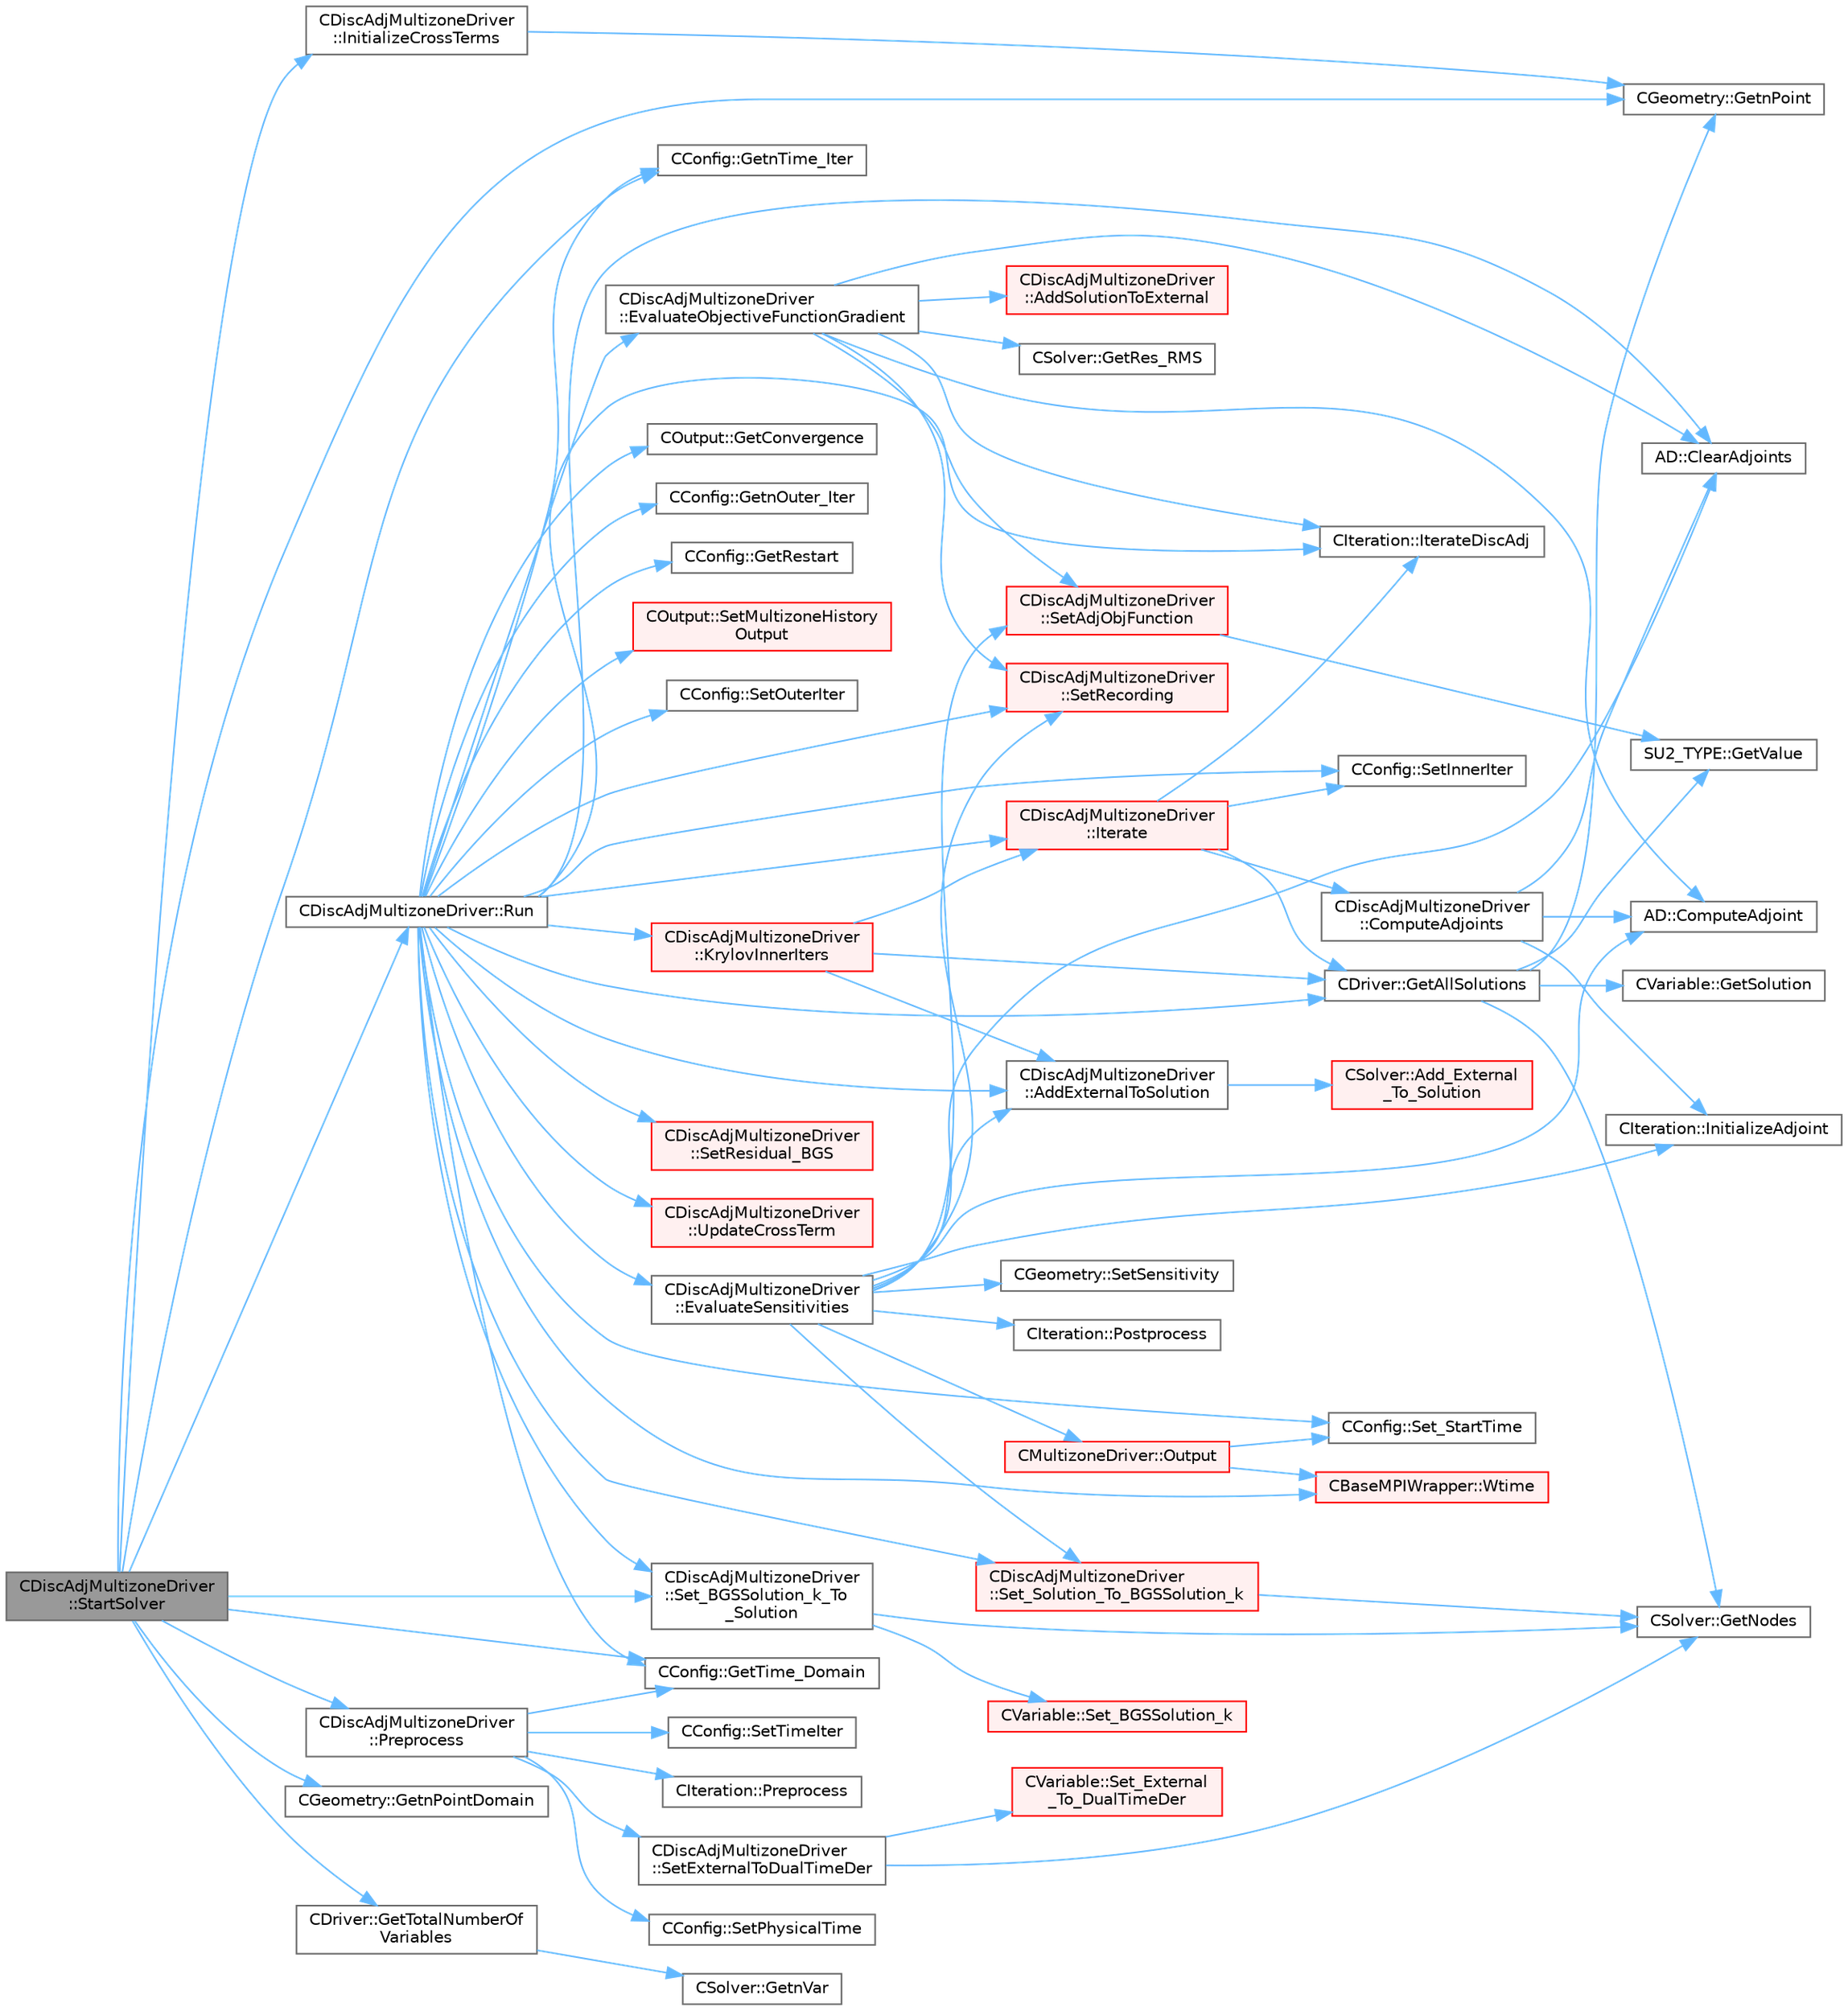 digraph "CDiscAdjMultizoneDriver::StartSolver"
{
 // LATEX_PDF_SIZE
  bgcolor="transparent";
  edge [fontname=Helvetica,fontsize=10,labelfontname=Helvetica,labelfontsize=10];
  node [fontname=Helvetica,fontsize=10,shape=box,height=0.2,width=0.4];
  rankdir="LR";
  Node1 [id="Node000001",label="CDiscAdjMultizoneDriver\l::StartSolver",height=0.2,width=0.4,color="gray40", fillcolor="grey60", style="filled", fontcolor="black",tooltip="[Overload] Launch the computation for discrete adjoint multizone problems."];
  Node1 -> Node2 [id="edge1_Node000001_Node000002",color="steelblue1",style="solid",tooltip=" "];
  Node2 [id="Node000002",label="CGeometry::GetnPoint",height=0.2,width=0.4,color="grey40", fillcolor="white", style="filled",URL="$classCGeometry.html#a275fb07cd99ab79d7a04b4862280169d",tooltip="Get number of points."];
  Node1 -> Node3 [id="edge2_Node000001_Node000003",color="steelblue1",style="solid",tooltip=" "];
  Node3 [id="Node000003",label="CGeometry::GetnPointDomain",height=0.2,width=0.4,color="grey40", fillcolor="white", style="filled",URL="$classCGeometry.html#ac84179060bbac1fe5e856ea3da850b6e",tooltip="Get number of real points (that belong to the domain)."];
  Node1 -> Node4 [id="edge3_Node000001_Node000004",color="steelblue1",style="solid",tooltip=" "];
  Node4 [id="Node000004",label="CConfig::GetnTime_Iter",height=0.2,width=0.4,color="grey40", fillcolor="white", style="filled",URL="$classCConfig.html#a22b101932c391aea5173975130f488fd",tooltip="Get the number of time iterations."];
  Node1 -> Node5 [id="edge4_Node000001_Node000005",color="steelblue1",style="solid",tooltip=" "];
  Node5 [id="Node000005",label="CConfig::GetTime_Domain",height=0.2,width=0.4,color="grey40", fillcolor="white", style="filled",URL="$classCConfig.html#a85d2e3cf43b77c63642c40c235b853f3",tooltip="Check if the multizone problem is solved for time domain."];
  Node1 -> Node6 [id="edge5_Node000001_Node000006",color="steelblue1",style="solid",tooltip=" "];
  Node6 [id="Node000006",label="CDriver::GetTotalNumberOf\lVariables",height=0.2,width=0.4,color="grey40", fillcolor="white", style="filled",URL="$classCDriver.html#a05b0b42d3a06f92f6c8a645bc9a5927d",tooltip="Sum the number of primal or adjoint variables for all solvers in a given zone."];
  Node6 -> Node7 [id="edge6_Node000006_Node000007",color="steelblue1",style="solid",tooltip=" "];
  Node7 [id="Node000007",label="CSolver::GetnVar",height=0.2,width=0.4,color="grey40", fillcolor="white", style="filled",URL="$classCSolver.html#a0d5dd4e8f99684cfcc50560fd6684c35",tooltip="Get the number of variables of the problem."];
  Node1 -> Node8 [id="edge7_Node000001_Node000008",color="steelblue1",style="solid",tooltip=" "];
  Node8 [id="Node000008",label="CDiscAdjMultizoneDriver\l::InitializeCrossTerms",height=0.2,width=0.4,color="grey40", fillcolor="white", style="filled",URL="$classCDiscAdjMultizoneDriver.html#a70b3462df525277dc025b7aa51c2e502",tooltip="Setup the matrix of cross-terms. Allocate necessary memory and initialize to zero."];
  Node8 -> Node2 [id="edge8_Node000008_Node000002",color="steelblue1",style="solid",tooltip=" "];
  Node1 -> Node9 [id="edge9_Node000001_Node000009",color="steelblue1",style="solid",tooltip=" "];
  Node9 [id="Node000009",label="CDiscAdjMultizoneDriver\l::Preprocess",height=0.2,width=0.4,color="grey40", fillcolor="white", style="filled",URL="$classCDiscAdjMultizoneDriver.html#a9f35c0b26e3b325e4e0fef8ca8cc5b8c",tooltip="Preprocess the multizone iteration."];
  Node9 -> Node5 [id="edge10_Node000009_Node000005",color="steelblue1",style="solid",tooltip=" "];
  Node9 -> Node10 [id="edge11_Node000009_Node000010",color="steelblue1",style="solid",tooltip=" "];
  Node10 [id="Node000010",label="CIteration::Preprocess",height=0.2,width=0.4,color="grey40", fillcolor="white", style="filled",URL="$classCIteration.html#a2188de0627fe026e59b60b99bf3aa34d",tooltip="A virtual member."];
  Node9 -> Node11 [id="edge12_Node000009_Node000011",color="steelblue1",style="solid",tooltip=" "];
  Node11 [id="Node000011",label="CDiscAdjMultizoneDriver\l::SetExternalToDualTimeDer",height=0.2,width=0.4,color="grey40", fillcolor="white", style="filled",URL="$classCDiscAdjMultizoneDriver.html#a7599ea22350dd1027a77266916781d44",tooltip="Puts dual time derivative vector to External."];
  Node11 -> Node12 [id="edge13_Node000011_Node000012",color="steelblue1",style="solid",tooltip=" "];
  Node12 [id="Node000012",label="CSolver::GetNodes",height=0.2,width=0.4,color="grey40", fillcolor="white", style="filled",URL="$classCSolver.html#adb28ae3845a6b61cf764a8e9fe4b794e",tooltip="Allow outside access to the nodes of the solver, containing conservatives, primitives,..."];
  Node11 -> Node13 [id="edge14_Node000011_Node000013",color="steelblue1",style="solid",tooltip=" "];
  Node13 [id="Node000013",label="CVariable::Set_External\l_To_DualTimeDer",height=0.2,width=0.4,color="red", fillcolor="#FFF0F0", style="filled",URL="$classCVariable.html#a10d3582e2b305581c1e75f5fe43880fa",tooltip="Set Dual-time derivative contributions to the external."];
  Node9 -> Node18 [id="edge15_Node000009_Node000018",color="steelblue1",style="solid",tooltip=" "];
  Node18 [id="Node000018",label="CConfig::SetPhysicalTime",height=0.2,width=0.4,color="grey40", fillcolor="white", style="filled",URL="$classCConfig.html#a40da15666c94c59c6dff1ecda6f388fd",tooltip="Set the current physical time."];
  Node9 -> Node19 [id="edge16_Node000009_Node000019",color="steelblue1",style="solid",tooltip=" "];
  Node19 [id="Node000019",label="CConfig::SetTimeIter",height=0.2,width=0.4,color="grey40", fillcolor="white", style="filled",URL="$classCConfig.html#adacd509eaa7fb19fd3d89a9c6a51222e",tooltip="Set the current time iteration number."];
  Node1 -> Node20 [id="edge17_Node000001_Node000020",color="steelblue1",style="solid",tooltip=" "];
  Node20 [id="Node000020",label="CDiscAdjMultizoneDriver::Run",height=0.2,width=0.4,color="grey40", fillcolor="white", style="filled",URL="$classCDiscAdjMultizoneDriver.html#af996aecdb6d20aa4fc81c9b67295abf5",tooltip="[Overload] Run an discrete adjoint update of all solvers within multiple zones."];
  Node20 -> Node21 [id="edge18_Node000020_Node000021",color="steelblue1",style="solid",tooltip=" "];
  Node21 [id="Node000021",label="CDiscAdjMultizoneDriver\l::AddExternalToSolution",height=0.2,width=0.4,color="grey40", fillcolor="white", style="filled",URL="$classCDiscAdjMultizoneDriver.html#a3f1281a13573de3b1ba9acd367f23f80",tooltip="Add External_Old vector to Solution."];
  Node21 -> Node22 [id="edge19_Node000021_Node000022",color="steelblue1",style="solid",tooltip=" "];
  Node22 [id="Node000022",label="CSolver::Add_External\l_To_Solution",height=0.2,width=0.4,color="red", fillcolor="#FFF0F0", style="filled",URL="$classCSolver.html#a0ece4e9ec78dcbcb3b9d980f01f7b17c",tooltip="Add External to Solution vector."];
  Node20 -> Node26 [id="edge20_Node000020_Node000026",color="steelblue1",style="solid",tooltip=" "];
  Node26 [id="Node000026",label="AD::ClearAdjoints",height=0.2,width=0.4,color="grey40", fillcolor="white", style="filled",URL="$namespaceAD.html#a6ccf47c72e8115f9e31054b4c06271c4",tooltip="Clears the currently stored adjoints but keeps the computational graph."];
  Node20 -> Node27 [id="edge21_Node000020_Node000027",color="steelblue1",style="solid",tooltip=" "];
  Node27 [id="Node000027",label="CDiscAdjMultizoneDriver\l::EvaluateObjectiveFunctionGradient",height=0.2,width=0.4,color="grey40", fillcolor="white", style="filled",URL="$classCDiscAdjMultizoneDriver.html#a7a644ee8fc2141f2083b91afd2cab856",tooltip="Evaluate the gradient of the objective function and add to \"External\"."];
  Node27 -> Node28 [id="edge22_Node000027_Node000028",color="steelblue1",style="solid",tooltip=" "];
  Node28 [id="Node000028",label="CDiscAdjMultizoneDriver\l::AddSolutionToExternal",height=0.2,width=0.4,color="red", fillcolor="#FFF0F0", style="filled",URL="$classCDiscAdjMultizoneDriver.html#af87bb3b1389bed8051be0136f3e6c0c6",tooltip="Add Solution vector to External."];
  Node27 -> Node26 [id="edge23_Node000027_Node000026",color="steelblue1",style="solid",tooltip=" "];
  Node27 -> Node33 [id="edge24_Node000027_Node000033",color="steelblue1",style="solid",tooltip=" "];
  Node33 [id="Node000033",label="AD::ComputeAdjoint",height=0.2,width=0.4,color="grey40", fillcolor="white", style="filled",URL="$namespaceAD.html#a02ec06d93629cdd0724d268318d4dfe7",tooltip="Computes the adjoints, i.e. the derivatives of the output with respect to the input variables."];
  Node27 -> Node34 [id="edge25_Node000027_Node000034",color="steelblue1",style="solid",tooltip=" "];
  Node34 [id="Node000034",label="CSolver::GetRes_RMS",height=0.2,width=0.4,color="grey40", fillcolor="white", style="filled",URL="$classCSolver.html#a2e07e4867f2db7ac98c8332c9476c361",tooltip="Get the maximal residual, this is useful for the convergence history."];
  Node27 -> Node35 [id="edge26_Node000027_Node000035",color="steelblue1",style="solid",tooltip=" "];
  Node35 [id="Node000035",label="CIteration::IterateDiscAdj",height=0.2,width=0.4,color="grey40", fillcolor="white", style="filled",URL="$classCIteration.html#a12a5de315a443df924d6ff337ea819f3",tooltip="A virtual member."];
  Node27 -> Node36 [id="edge27_Node000027_Node000036",color="steelblue1",style="solid",tooltip=" "];
  Node36 [id="Node000036",label="CDiscAdjMultizoneDriver\l::SetAdjObjFunction",height=0.2,width=0.4,color="red", fillcolor="#FFF0F0", style="filled",URL="$classCDiscAdjMultizoneDriver.html#a249f7719c986035cde861eed2c61b4dd",tooltip="Initialize the adjoint value of the objective function."];
  Node36 -> Node40 [id="edge28_Node000036_Node000040",color="steelblue1",style="solid",tooltip=" "];
  Node40 [id="Node000040",label="SU2_TYPE::GetValue",height=0.2,width=0.4,color="grey40", fillcolor="white", style="filled",URL="$namespaceSU2__TYPE.html#adf52a59d6f4e578f7915ec9abbf7cb22",tooltip="Get the (primitive) value of the datatype (needs to be specialized for active types)."];
  Node27 -> Node43 [id="edge29_Node000027_Node000043",color="steelblue1",style="solid",tooltip=" "];
  Node43 [id="Node000043",label="CDiscAdjMultizoneDriver\l::SetRecording",height=0.2,width=0.4,color="red", fillcolor="#FFF0F0", style="filled",URL="$classCDiscAdjMultizoneDriver.html#a6858d2798084ac58973760b98cbc268d",tooltip="Record one iteration of the primal problem within each zone."];
  Node20 -> Node358 [id="edge30_Node000020_Node000358",color="steelblue1",style="solid",tooltip=" "];
  Node358 [id="Node000358",label="CDiscAdjMultizoneDriver\l::EvaluateSensitivities",height=0.2,width=0.4,color="grey40", fillcolor="white", style="filled",URL="$classCDiscAdjMultizoneDriver.html#a9d998fae109427a1061069800ad931c3",tooltip="Evaluate sensitivites for the current adjoint solution and output files."];
  Node358 -> Node21 [id="edge31_Node000358_Node000021",color="steelblue1",style="solid",tooltip=" "];
  Node358 -> Node26 [id="edge32_Node000358_Node000026",color="steelblue1",style="solid",tooltip=" "];
  Node358 -> Node33 [id="edge33_Node000358_Node000033",color="steelblue1",style="solid",tooltip=" "];
  Node358 -> Node359 [id="edge34_Node000358_Node000359",color="steelblue1",style="solid",tooltip=" "];
  Node359 [id="Node000359",label="CIteration::InitializeAdjoint",height=0.2,width=0.4,color="grey40", fillcolor="white", style="filled",URL="$classCIteration.html#a18fa7f7314e6b88f8c69e4fee4ba0f11",tooltip=" "];
  Node358 -> Node360 [id="edge35_Node000358_Node000360",color="steelblue1",style="solid",tooltip=" "];
  Node360 [id="Node000360",label="CMultizoneDriver::Output",height=0.2,width=0.4,color="red", fillcolor="#FFF0F0", style="filled",URL="$classCMultizoneDriver.html#ad9b12dc5194755d1a06023898b056bcb",tooltip="Output the solution in solution file."];
  Node360 -> Node362 [id="edge36_Node000360_Node000362",color="steelblue1",style="solid",tooltip=" "];
  Node362 [id="Node000362",label="CConfig::Set_StartTime",height=0.2,width=0.4,color="grey40", fillcolor="white", style="filled",URL="$classCConfig.html#aedf3896a475f7729d217dfe27f6da3e8",tooltip="Set the start time to track a phase of the code (preprocessing, compute, output)."];
  Node360 -> Node322 [id="edge37_Node000360_Node000322",color="steelblue1",style="solid",tooltip=" "];
  Node322 [id="Node000322",label="CBaseMPIWrapper::Wtime",height=0.2,width=0.4,color="red", fillcolor="#FFF0F0", style="filled",URL="$classCBaseMPIWrapper.html#adcf32aa628d4b515e8835bc5c56fbf08",tooltip=" "];
  Node358 -> Node419 [id="edge38_Node000358_Node000419",color="steelblue1",style="solid",tooltip=" "];
  Node419 [id="Node000419",label="CIteration::Postprocess",height=0.2,width=0.4,color="grey40", fillcolor="white", style="filled",URL="$classCIteration.html#ad306d277e9a09f6e6c6d08590aa234a6",tooltip="A virtual member."];
  Node358 -> Node420 [id="edge39_Node000358_Node000420",color="steelblue1",style="solid",tooltip=" "];
  Node420 [id="Node000420",label="CDiscAdjMultizoneDriver\l::Set_Solution_To_BGSSolution_k",height=0.2,width=0.4,color="red", fillcolor="#FFF0F0", style="filled",URL="$classCDiscAdjMultizoneDriver.html#a34a0cbc7038b9cf16d5aeab16c4c06f0",tooltip="Puts BGSSolution_k back into Solution."];
  Node420 -> Node12 [id="edge40_Node000420_Node000012",color="steelblue1",style="solid",tooltip=" "];
  Node358 -> Node36 [id="edge41_Node000358_Node000036",color="steelblue1",style="solid",tooltip=" "];
  Node358 -> Node43 [id="edge42_Node000358_Node000043",color="steelblue1",style="solid",tooltip=" "];
  Node358 -> Node269 [id="edge43_Node000358_Node000269",color="steelblue1",style="solid",tooltip=" "];
  Node269 [id="Node000269",label="CGeometry::SetSensitivity",height=0.2,width=0.4,color="grey40", fillcolor="white", style="filled",URL="$classCGeometry.html#a30a8e4afd91fd0059a57b94461f23e35",tooltip="A virtual member."];
  Node20 -> Node422 [id="edge44_Node000020_Node000422",color="steelblue1",style="solid",tooltip=" "];
  Node422 [id="Node000422",label="CDriver::GetAllSolutions",height=0.2,width=0.4,color="grey40", fillcolor="white", style="filled",URL="$classCDriver.html#a0501df3d3cf150fc74e2a4f8c2c2dae8",tooltip="Get the solution of all solvers (adjoint or primal) in a zone."];
  Node422 -> Node12 [id="edge45_Node000422_Node000012",color="steelblue1",style="solid",tooltip=" "];
  Node422 -> Node2 [id="edge46_Node000422_Node000002",color="steelblue1",style="solid",tooltip=" "];
  Node422 -> Node31 [id="edge47_Node000422_Node000031",color="steelblue1",style="solid",tooltip=" "];
  Node31 [id="Node000031",label="CVariable::GetSolution",height=0.2,width=0.4,color="grey40", fillcolor="white", style="filled",URL="$classCVariable.html#a261483e39c23c1de7cb9aea7e917c121",tooltip="Get the solution."];
  Node422 -> Node40 [id="edge48_Node000422_Node000040",color="steelblue1",style="solid",tooltip=" "];
  Node20 -> Node326 [id="edge49_Node000020_Node000326",color="steelblue1",style="solid",tooltip=" "];
  Node326 [id="Node000326",label="COutput::GetConvergence",height=0.2,width=0.4,color="grey40", fillcolor="white", style="filled",URL="$classCOutput.html#a585498dfa05e2c633f5e556220ce1fa2",tooltip="Get convergence of the problem."];
  Node20 -> Node342 [id="edge50_Node000020_Node000342",color="steelblue1",style="solid",tooltip=" "];
  Node342 [id="Node000342",label="CConfig::GetnOuter_Iter",height=0.2,width=0.4,color="grey40", fillcolor="white", style="filled",URL="$classCConfig.html#a898cd36650fcc3a639c12e9b8ab8373a",tooltip="Get the number of outer iterations."];
  Node20 -> Node4 [id="edge51_Node000020_Node000004",color="steelblue1",style="solid",tooltip=" "];
  Node20 -> Node346 [id="edge52_Node000020_Node000346",color="steelblue1",style="solid",tooltip=" "];
  Node346 [id="Node000346",label="CConfig::GetRestart",height=0.2,width=0.4,color="grey40", fillcolor="white", style="filled",URL="$classCConfig.html#ae55bdae4e8b4e61fd07a857005cc6799",tooltip="Provides the restart information."];
  Node20 -> Node5 [id="edge53_Node000020_Node000005",color="steelblue1",style="solid",tooltip=" "];
  Node20 -> Node423 [id="edge54_Node000020_Node000423",color="steelblue1",style="solid",tooltip=" "];
  Node423 [id="Node000423",label="CDiscAdjMultizoneDriver\l::Iterate",height=0.2,width=0.4,color="red", fillcolor="#FFF0F0", style="filled",URL="$classCDiscAdjMultizoneDriver.html#a0e412d3476c8552ca4bd13cb4f050e0f",tooltip="Run one inner iteration for a given zone."];
  Node423 -> Node424 [id="edge55_Node000423_Node000424",color="steelblue1",style="solid",tooltip=" "];
  Node424 [id="Node000424",label="CDiscAdjMultizoneDriver\l::ComputeAdjoints",height=0.2,width=0.4,color="grey40", fillcolor="white", style="filled",URL="$classCDiscAdjMultizoneDriver.html#a1f5b9fcca6fa5bc7d34ec6ef98cd609b",tooltip="Summary of all routines to evaluate the adjoints in iZone."];
  Node424 -> Node26 [id="edge56_Node000424_Node000026",color="steelblue1",style="solid",tooltip=" "];
  Node424 -> Node33 [id="edge57_Node000424_Node000033",color="steelblue1",style="solid",tooltip=" "];
  Node424 -> Node359 [id="edge58_Node000424_Node000359",color="steelblue1",style="solid",tooltip=" "];
  Node423 -> Node422 [id="edge59_Node000423_Node000422",color="steelblue1",style="solid",tooltip=" "];
  Node423 -> Node35 [id="edge60_Node000423_Node000035",color="steelblue1",style="solid",tooltip=" "];
  Node423 -> Node428 [id="edge61_Node000423_Node000428",color="steelblue1",style="solid",tooltip=" "];
  Node428 [id="Node000428",label="CConfig::SetInnerIter",height=0.2,width=0.4,color="grey40", fillcolor="white", style="filled",URL="$classCConfig.html#af57608dd44a9211af952763a67cbb2dc",tooltip="Set the current FSI iteration number."];
  Node20 -> Node35 [id="edge62_Node000020_Node000035",color="steelblue1",style="solid",tooltip=" "];
  Node20 -> Node432 [id="edge63_Node000020_Node000432",color="steelblue1",style="solid",tooltip=" "];
  Node432 [id="Node000432",label="CDiscAdjMultizoneDriver\l::KrylovInnerIters",height=0.2,width=0.4,color="red", fillcolor="#FFF0F0", style="filled",URL="$classCDiscAdjMultizoneDriver.html#a9b6405abc0dbfc7983bc133af9fa2aed",tooltip="Run inner iterations using a Krylov method (GMRES atm)."];
  Node432 -> Node21 [id="edge64_Node000432_Node000021",color="steelblue1",style="solid",tooltip=" "];
  Node432 -> Node422 [id="edge65_Node000432_Node000422",color="steelblue1",style="solid",tooltip=" "];
  Node432 -> Node423 [id="edge66_Node000432_Node000423",color="steelblue1",style="solid",tooltip=" "];
  Node20 -> Node436 [id="edge67_Node000020_Node000436",color="steelblue1",style="solid",tooltip=" "];
  Node436 [id="Node000436",label="CDiscAdjMultizoneDriver\l::Set_BGSSolution_k_To\l_Solution",height=0.2,width=0.4,color="grey40", fillcolor="white", style="filled",URL="$classCDiscAdjMultizoneDriver.html#a42400d5fc2e9be45a7b1770c6f9beb84",tooltip="Puts Solution into BGSSolution_k."];
  Node436 -> Node12 [id="edge68_Node000436_Node000012",color="steelblue1",style="solid",tooltip=" "];
  Node436 -> Node437 [id="edge69_Node000436_Node000437",color="steelblue1",style="solid",tooltip=" "];
  Node437 [id="Node000437",label="CVariable::Set_BGSSolution_k",height=0.2,width=0.4,color="red", fillcolor="#FFF0F0", style="filled",URL="$classCVariable.html#aa47456564bac33106a460be201d4c843",tooltip="Set the value of the solution in the previous BGS subiteration."];
  Node20 -> Node420 [id="edge70_Node000020_Node000420",color="steelblue1",style="solid",tooltip=" "];
  Node20 -> Node362 [id="edge71_Node000020_Node000362",color="steelblue1",style="solid",tooltip=" "];
  Node20 -> Node428 [id="edge72_Node000020_Node000428",color="steelblue1",style="solid",tooltip=" "];
  Node20 -> Node438 [id="edge73_Node000020_Node000438",color="steelblue1",style="solid",tooltip=" "];
  Node438 [id="Node000438",label="COutput::SetMultizoneHistory\lOutput",height=0.2,width=0.4,color="red", fillcolor="#FFF0F0", style="filled",URL="$classCOutput.html#adab3a546cdcbe8f7123063b5489d9d2d",tooltip=" "];
  Node20 -> Node440 [id="edge74_Node000020_Node000440",color="steelblue1",style="solid",tooltip=" "];
  Node440 [id="Node000440",label="CConfig::SetOuterIter",height=0.2,width=0.4,color="grey40", fillcolor="white", style="filled",URL="$classCConfig.html#a83b944512ee75c2997399e9ab39bd2db",tooltip="Set the current FSI iteration number."];
  Node20 -> Node43 [id="edge75_Node000020_Node000043",color="steelblue1",style="solid",tooltip=" "];
  Node20 -> Node441 [id="edge76_Node000020_Node000441",color="steelblue1",style="solid",tooltip=" "];
  Node441 [id="Node000441",label="CDiscAdjMultizoneDriver\l::SetResidual_BGS",height=0.2,width=0.4,color="red", fillcolor="#FFF0F0", style="filled",URL="$classCDiscAdjMultizoneDriver.html#a0376ab7c0cb40fa091ff34d3b99e597c",tooltip="Compute BGS residuals."];
  Node20 -> Node450 [id="edge77_Node000020_Node000450",color="steelblue1",style="solid",tooltip=" "];
  Node450 [id="Node000450",label="CDiscAdjMultizoneDriver\l::UpdateCrossTerm",height=0.2,width=0.4,color="red", fillcolor="#FFF0F0", style="filled",URL="$classCDiscAdjMultizoneDriver.html#a9134ef81e03db2467dc8bfa67d2ab636",tooltip="Extract contribution of iZone to jZone with BGS relaxation."];
  Node20 -> Node322 [id="edge78_Node000020_Node000322",color="steelblue1",style="solid",tooltip=" "];
  Node1 -> Node436 [id="edge79_Node000001_Node000436",color="steelblue1",style="solid",tooltip=" "];
}
